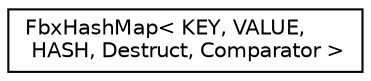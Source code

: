 digraph "クラス階層図"
{
  edge [fontname="Helvetica",fontsize="10",labelfontname="Helvetica",labelfontsize="10"];
  node [fontname="Helvetica",fontsize="10",shape=record];
  rankdir="LR";
  Node0 [label="FbxHashMap\< KEY, VALUE,\l HASH, Destruct, Comparator \>",height=0.2,width=0.4,color="black", fillcolor="white", style="filled",URL="$class_fbx_hash_map.html",tooltip="This object represents a standard hash map. You must provide the typename of KEY and VALUE as well as..."];
}
